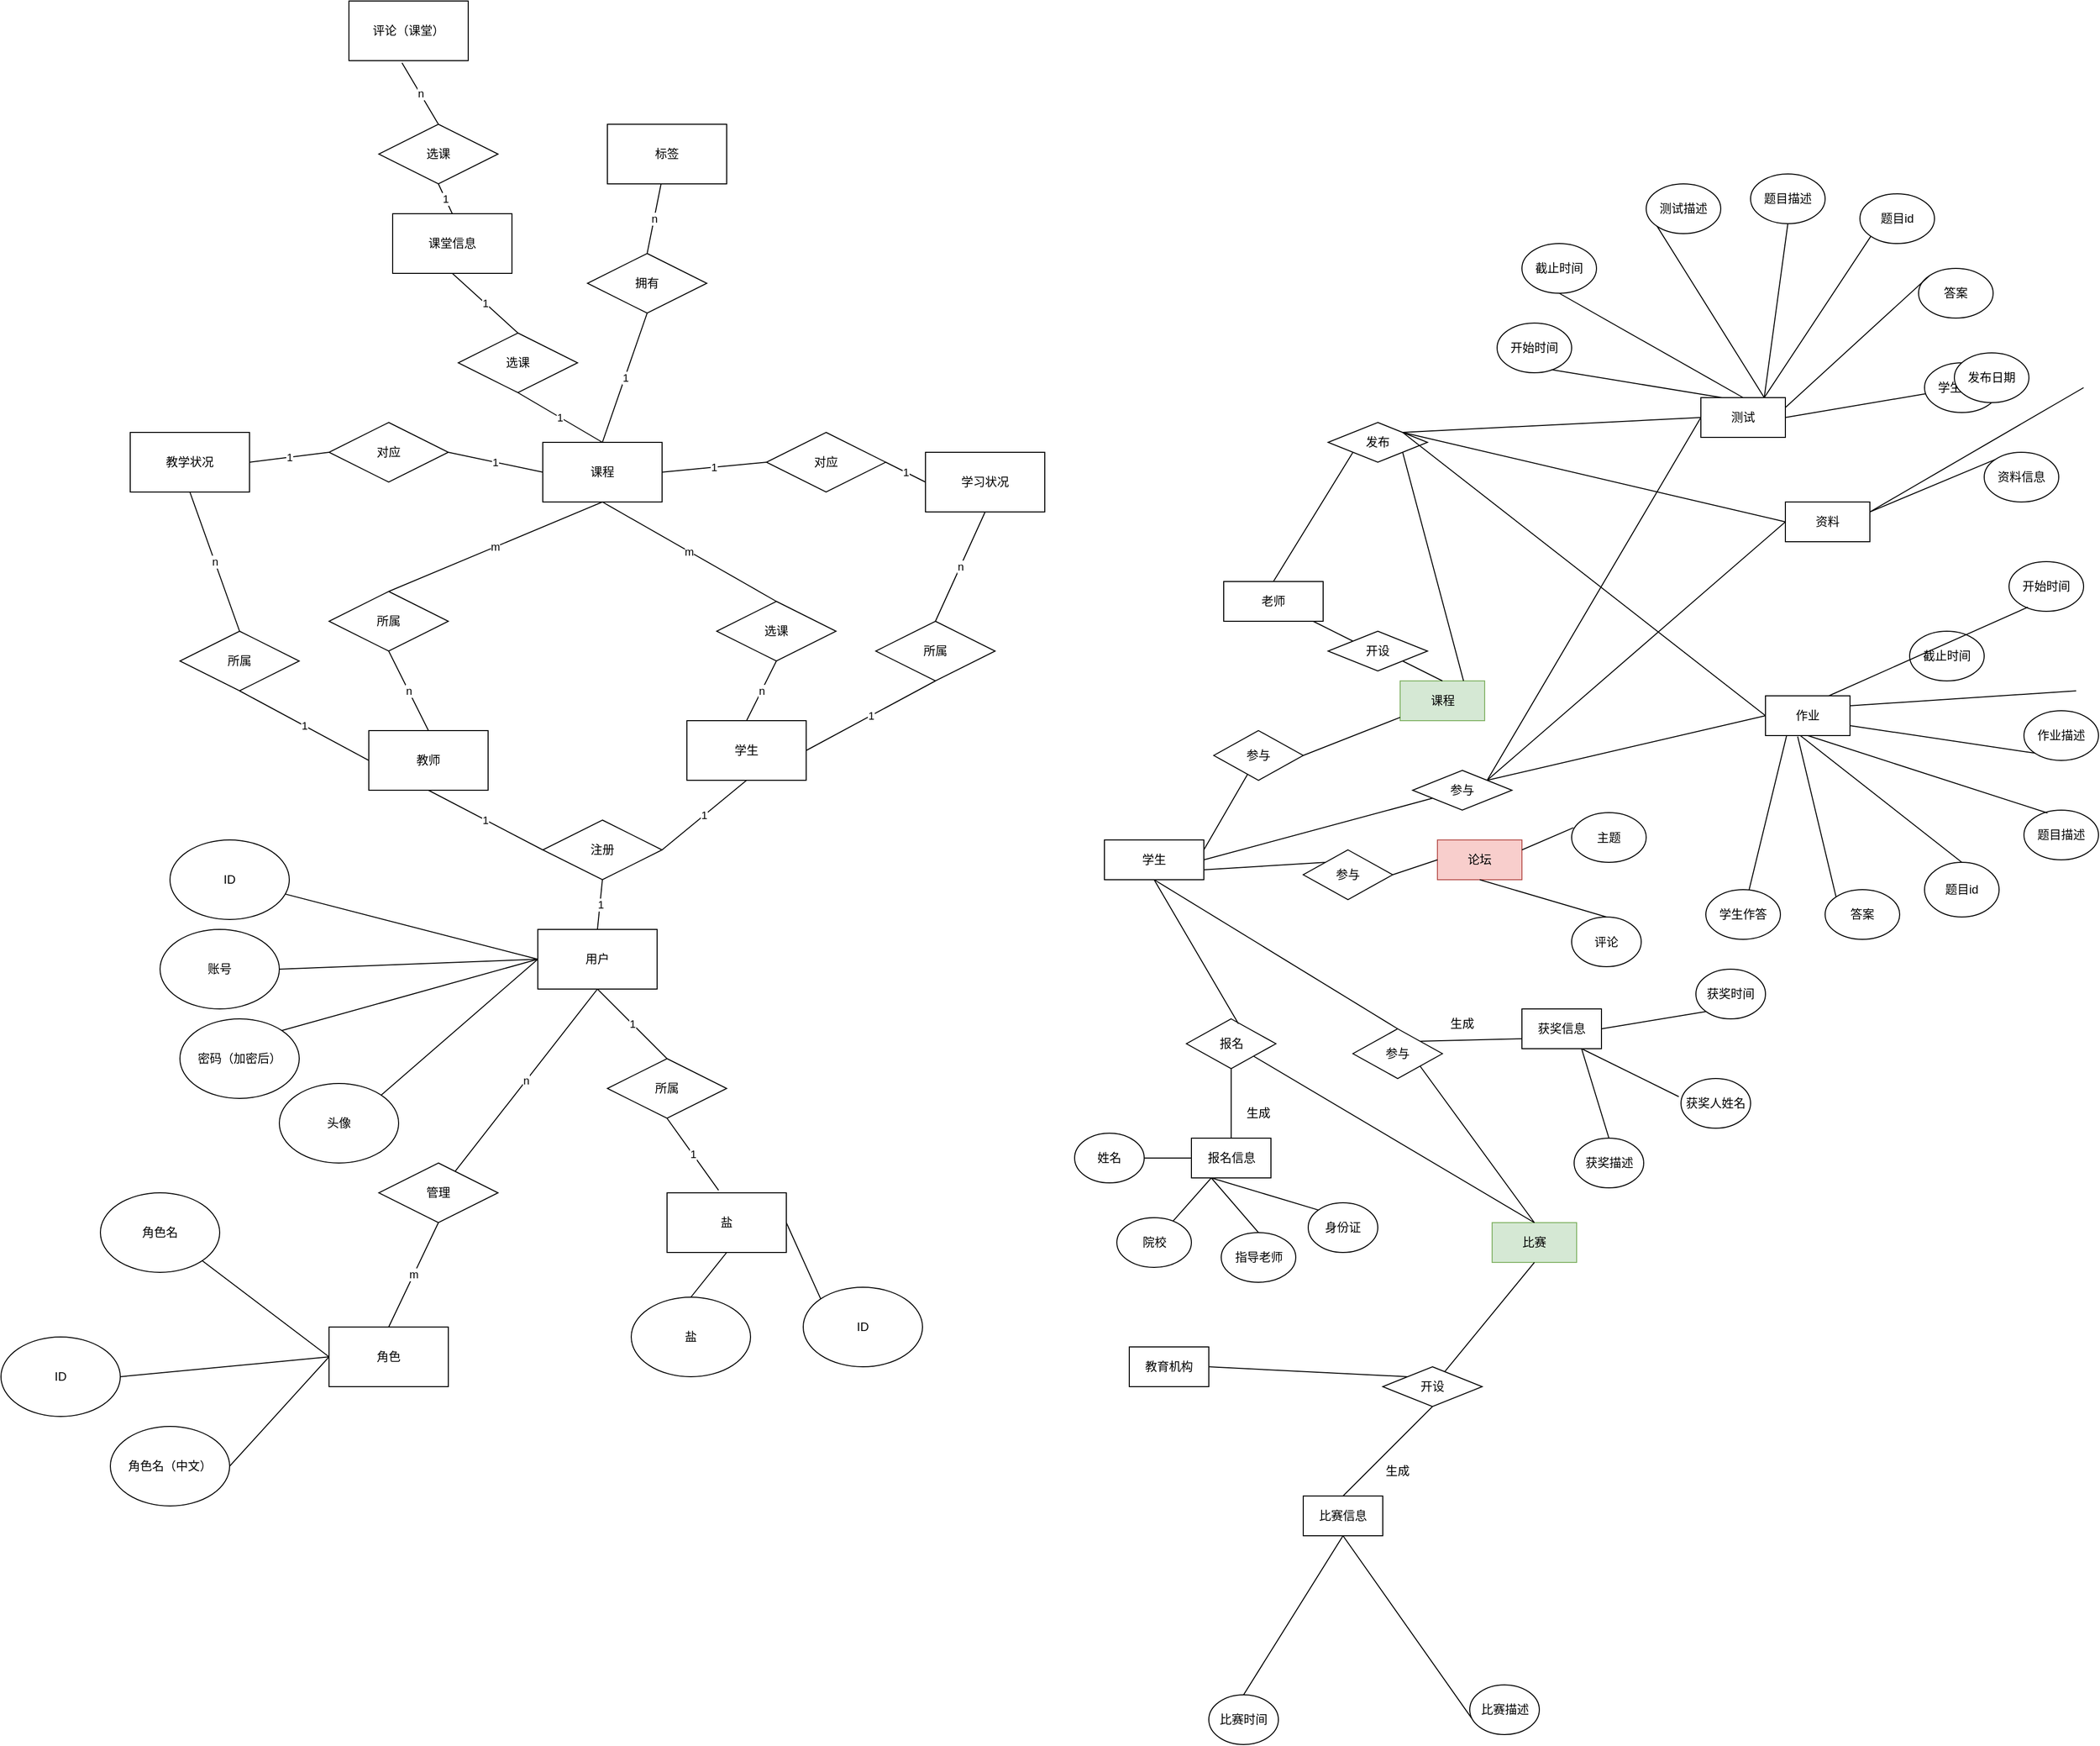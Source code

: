 <mxfile version="24.4.2" type="github">
  <diagram name="第 1 页" id="cqVoouBwEhZ9X5KKcfai">
    <mxGraphModel dx="1952" dy="1838" grid="1" gridSize="10" guides="1" tooltips="1" connect="1" arrows="1" fold="1" page="1" pageScale="1" pageWidth="827" pageHeight="1169" math="0" shadow="0">
      <root>
        <mxCell id="0" />
        <mxCell id="1" parent="0" />
        <mxCell id="4bgU9eHifBUtjP_TErYf-1" value="学生" style="rounded=0;whiteSpace=wrap;html=1;" parent="1" vertex="1">
          <mxGeometry x="470" y="110" width="120" height="60" as="geometry" />
        </mxCell>
        <mxCell id="4bgU9eHifBUtjP_TErYf-2" value="教师" style="rounded=0;whiteSpace=wrap;html=1;" parent="1" vertex="1">
          <mxGeometry x="150" y="120" width="120" height="60" as="geometry" />
        </mxCell>
        <mxCell id="4bgU9eHifBUtjP_TErYf-3" value="角色" style="rounded=0;whiteSpace=wrap;html=1;" parent="1" vertex="1">
          <mxGeometry x="110" y="720" width="120" height="60" as="geometry" />
        </mxCell>
        <mxCell id="4bgU9eHifBUtjP_TErYf-4" value="课程" style="rounded=0;whiteSpace=wrap;html=1;" parent="1" vertex="1">
          <mxGeometry x="325" y="-170" width="120" height="60" as="geometry" />
        </mxCell>
        <mxCell id="4bgU9eHifBUtjP_TErYf-6" value="用户" style="rounded=0;whiteSpace=wrap;html=1;" parent="1" vertex="1">
          <mxGeometry x="320" y="320" width="120" height="60" as="geometry" />
        </mxCell>
        <mxCell id="4bgU9eHifBUtjP_TErYf-8" value="课堂信息" style="rounded=0;whiteSpace=wrap;html=1;" parent="1" vertex="1">
          <mxGeometry x="174" y="-400" width="120" height="60" as="geometry" />
        </mxCell>
        <mxCell id="_ENiOjXf8TxeeVIYlNAx-7" value="" style="edgeStyle=orthogonalEdgeStyle;rounded=0;orthogonalLoop=1;jettySize=auto;html=1;curved=1;strokeColor=none;" parent="1" source="_ENiOjXf8TxeeVIYlNAx-1" target="4bgU9eHifBUtjP_TErYf-4" edge="1">
          <mxGeometry relative="1" as="geometry" />
        </mxCell>
        <mxCell id="_ENiOjXf8TxeeVIYlNAx-1" value="管理" style="rhombus;whiteSpace=wrap;html=1;" parent="1" vertex="1">
          <mxGeometry x="160" y="555" width="120" height="60" as="geometry" />
        </mxCell>
        <mxCell id="_ENiOjXf8TxeeVIYlNAx-10" value="m" style="endArrow=none;html=1;rounded=0;exitX=0.5;exitY=1;exitDx=0;exitDy=0;entryX=0.5;entryY=0;entryDx=0;entryDy=0;" parent="1" source="_ENiOjXf8TxeeVIYlNAx-1" target="4bgU9eHifBUtjP_TErYf-3" edge="1">
          <mxGeometry width="50" height="50" relative="1" as="geometry">
            <mxPoint x="320" y="610" as="sourcePoint" />
            <mxPoint x="190" y="730" as="targetPoint" />
          </mxGeometry>
        </mxCell>
        <mxCell id="_ENiOjXf8TxeeVIYlNAx-12" value="注册" style="rhombus;whiteSpace=wrap;html=1;" parent="1" vertex="1">
          <mxGeometry x="325" y="210" width="120" height="60" as="geometry" />
        </mxCell>
        <mxCell id="_ENiOjXf8TxeeVIYlNAx-14" value="n" style="endArrow=none;html=1;rounded=0;exitX=0.5;exitY=1;exitDx=0;exitDy=0;" parent="1" source="4bgU9eHifBUtjP_TErYf-6" target="_ENiOjXf8TxeeVIYlNAx-1" edge="1">
          <mxGeometry width="50" height="50" relative="1" as="geometry">
            <mxPoint x="390" y="500" as="sourcePoint" />
            <mxPoint x="390" y="530" as="targetPoint" />
          </mxGeometry>
        </mxCell>
        <mxCell id="_ENiOjXf8TxeeVIYlNAx-17" value="1" style="endArrow=none;html=1;rounded=0;entryX=0.5;entryY=0;entryDx=0;entryDy=0;exitX=0.5;exitY=1;exitDx=0;exitDy=0;" parent="1" source="_ENiOjXf8TxeeVIYlNAx-12" target="4bgU9eHifBUtjP_TErYf-6" edge="1">
          <mxGeometry width="50" height="50" relative="1" as="geometry">
            <mxPoint x="400" y="280" as="sourcePoint" />
            <mxPoint x="380" y="310" as="targetPoint" />
          </mxGeometry>
        </mxCell>
        <mxCell id="_ENiOjXf8TxeeVIYlNAx-18" value="1" style="endArrow=none;html=1;rounded=0;entryX=0.5;entryY=1;entryDx=0;entryDy=0;exitX=1;exitY=0.5;exitDx=0;exitDy=0;" parent="1" source="_ENiOjXf8TxeeVIYlNAx-12" target="4bgU9eHifBUtjP_TErYf-1" edge="1">
          <mxGeometry width="50" height="50" relative="1" as="geometry">
            <mxPoint x="515" y="320" as="sourcePoint" />
            <mxPoint x="565" y="270" as="targetPoint" />
          </mxGeometry>
        </mxCell>
        <mxCell id="_ENiOjXf8TxeeVIYlNAx-19" value="1" style="endArrow=none;html=1;rounded=0;entryX=0.5;entryY=1;entryDx=0;entryDy=0;exitX=0;exitY=0.5;exitDx=0;exitDy=0;" parent="1" source="_ENiOjXf8TxeeVIYlNAx-12" target="4bgU9eHifBUtjP_TErYf-2" edge="1">
          <mxGeometry width="50" height="50" relative="1" as="geometry">
            <mxPoint x="515" y="320" as="sourcePoint" />
            <mxPoint x="565" y="270" as="targetPoint" />
          </mxGeometry>
        </mxCell>
        <mxCell id="_ENiOjXf8TxeeVIYlNAx-21" value="所属" style="rhombus;whiteSpace=wrap;html=1;" parent="1" vertex="1">
          <mxGeometry x="110" y="-20" width="120" height="60" as="geometry" />
        </mxCell>
        <mxCell id="_ENiOjXf8TxeeVIYlNAx-22" value="选课" style="rhombus;whiteSpace=wrap;html=1;" parent="1" vertex="1">
          <mxGeometry x="500" y="-10" width="120" height="60" as="geometry" />
        </mxCell>
        <mxCell id="_ENiOjXf8TxeeVIYlNAx-23" value="m" style="endArrow=none;html=1;rounded=0;entryX=0.5;entryY=1;entryDx=0;entryDy=0;exitX=0.5;exitY=0;exitDx=0;exitDy=0;" parent="1" source="_ENiOjXf8TxeeVIYlNAx-21" target="4bgU9eHifBUtjP_TErYf-4" edge="1">
          <mxGeometry width="50" height="50" relative="1" as="geometry">
            <mxPoint x="510" as="sourcePoint" />
            <mxPoint x="560" y="-50" as="targetPoint" />
          </mxGeometry>
        </mxCell>
        <mxCell id="_ENiOjXf8TxeeVIYlNAx-24" value="n" style="endArrow=none;html=1;rounded=0;exitX=0.5;exitY=1;exitDx=0;exitDy=0;entryX=0.5;entryY=0;entryDx=0;entryDy=0;" parent="1" source="_ENiOjXf8TxeeVIYlNAx-21" target="4bgU9eHifBUtjP_TErYf-2" edge="1">
          <mxGeometry width="50" height="50" relative="1" as="geometry">
            <mxPoint x="510" as="sourcePoint" />
            <mxPoint x="560" y="-50" as="targetPoint" />
          </mxGeometry>
        </mxCell>
        <mxCell id="_ENiOjXf8TxeeVIYlNAx-25" value="m" style="endArrow=none;html=1;rounded=0;entryX=0.5;entryY=1;entryDx=0;entryDy=0;exitX=0.5;exitY=0;exitDx=0;exitDy=0;" parent="1" source="_ENiOjXf8TxeeVIYlNAx-22" target="4bgU9eHifBUtjP_TErYf-4" edge="1">
          <mxGeometry width="50" height="50" relative="1" as="geometry">
            <mxPoint x="510" as="sourcePoint" />
            <mxPoint x="560" y="-50" as="targetPoint" />
          </mxGeometry>
        </mxCell>
        <mxCell id="_ENiOjXf8TxeeVIYlNAx-26" value="n" style="endArrow=none;html=1;rounded=0;entryX=0.5;entryY=0;entryDx=0;entryDy=0;exitX=0.5;exitY=1;exitDx=0;exitDy=0;" parent="1" source="_ENiOjXf8TxeeVIYlNAx-22" target="4bgU9eHifBUtjP_TErYf-1" edge="1">
          <mxGeometry width="50" height="50" relative="1" as="geometry">
            <mxPoint x="510" as="sourcePoint" />
            <mxPoint x="560" y="-50" as="targetPoint" />
          </mxGeometry>
        </mxCell>
        <mxCell id="_ENiOjXf8TxeeVIYlNAx-27" value="选课" style="rhombus;whiteSpace=wrap;html=1;" parent="1" vertex="1">
          <mxGeometry x="240" y="-280" width="120" height="60" as="geometry" />
        </mxCell>
        <mxCell id="_ENiOjXf8TxeeVIYlNAx-28" value="1" style="endArrow=none;html=1;rounded=0;entryX=0.5;entryY=1;entryDx=0;entryDy=0;exitX=0.5;exitY=0;exitDx=0;exitDy=0;" parent="1" source="_ENiOjXf8TxeeVIYlNAx-27" target="4bgU9eHifBUtjP_TErYf-8" edge="1">
          <mxGeometry width="50" height="50" relative="1" as="geometry">
            <mxPoint x="510" y="-100" as="sourcePoint" />
            <mxPoint x="560" y="-150" as="targetPoint" />
          </mxGeometry>
        </mxCell>
        <mxCell id="_ENiOjXf8TxeeVIYlNAx-29" value="1" style="endArrow=none;html=1;rounded=0;entryX=0.5;entryY=1;entryDx=0;entryDy=0;exitX=0.5;exitY=0;exitDx=0;exitDy=0;" parent="1" source="4bgU9eHifBUtjP_TErYf-4" target="_ENiOjXf8TxeeVIYlNAx-27" edge="1">
          <mxGeometry width="50" height="50" relative="1" as="geometry">
            <mxPoint x="510" y="-100" as="sourcePoint" />
            <mxPoint x="560" y="-150" as="targetPoint" />
          </mxGeometry>
        </mxCell>
        <mxCell id="_ENiOjXf8TxeeVIYlNAx-30" value="学习状况" style="rounded=0;whiteSpace=wrap;html=1;" parent="1" vertex="1">
          <mxGeometry x="710" y="-160" width="120" height="60" as="geometry" />
        </mxCell>
        <mxCell id="_ENiOjXf8TxeeVIYlNAx-32" value="教学状况" style="rounded=0;whiteSpace=wrap;html=1;" parent="1" vertex="1">
          <mxGeometry x="-90" y="-180" width="120" height="60" as="geometry" />
        </mxCell>
        <mxCell id="_ENiOjXf8TxeeVIYlNAx-40" value="评论（课堂）" style="rounded=0;whiteSpace=wrap;html=1;" parent="1" vertex="1">
          <mxGeometry x="130" y="-614" width="120" height="60" as="geometry" />
        </mxCell>
        <mxCell id="_ENiOjXf8TxeeVIYlNAx-43" value="对应" style="rhombus;whiteSpace=wrap;html=1;" parent="1" vertex="1">
          <mxGeometry x="110" y="-190" width="120" height="60" as="geometry" />
        </mxCell>
        <mxCell id="_ENiOjXf8TxeeVIYlNAx-44" value="对应" style="rhombus;whiteSpace=wrap;html=1;" parent="1" vertex="1">
          <mxGeometry x="550" y="-180" width="120" height="60" as="geometry" />
        </mxCell>
        <mxCell id="_ENiOjXf8TxeeVIYlNAx-45" value="1" style="endArrow=none;html=1;rounded=0;entryX=0;entryY=0.5;entryDx=0;entryDy=0;exitX=1;exitY=0.5;exitDx=0;exitDy=0;" parent="1" source="_ENiOjXf8TxeeVIYlNAx-43" target="4bgU9eHifBUtjP_TErYf-4" edge="1">
          <mxGeometry width="50" height="50" relative="1" as="geometry">
            <mxPoint x="370" as="sourcePoint" />
            <mxPoint x="420" y="-50" as="targetPoint" />
          </mxGeometry>
        </mxCell>
        <mxCell id="_ENiOjXf8TxeeVIYlNAx-46" value="1" style="endArrow=none;html=1;rounded=0;entryX=0;entryY=0.5;entryDx=0;entryDy=0;exitX=1;exitY=0.5;exitDx=0;exitDy=0;" parent="1" source="_ENiOjXf8TxeeVIYlNAx-32" target="_ENiOjXf8TxeeVIYlNAx-43" edge="1">
          <mxGeometry width="50" height="50" relative="1" as="geometry">
            <mxPoint x="370" as="sourcePoint" />
            <mxPoint x="420" y="-50" as="targetPoint" />
          </mxGeometry>
        </mxCell>
        <mxCell id="_ENiOjXf8TxeeVIYlNAx-47" value="1" style="endArrow=none;html=1;rounded=0;entryX=0;entryY=0.5;entryDx=0;entryDy=0;exitX=1;exitY=0.5;exitDx=0;exitDy=0;" parent="1" source="4bgU9eHifBUtjP_TErYf-4" target="_ENiOjXf8TxeeVIYlNAx-44" edge="1">
          <mxGeometry width="50" height="50" relative="1" as="geometry">
            <mxPoint x="370" as="sourcePoint" />
            <mxPoint x="420" y="-50" as="targetPoint" />
          </mxGeometry>
        </mxCell>
        <mxCell id="_ENiOjXf8TxeeVIYlNAx-49" value="1" style="endArrow=none;html=1;rounded=0;entryX=0;entryY=0.5;entryDx=0;entryDy=0;exitX=1;exitY=0.5;exitDx=0;exitDy=0;" parent="1" source="_ENiOjXf8TxeeVIYlNAx-44" target="_ENiOjXf8TxeeVIYlNAx-30" edge="1">
          <mxGeometry width="50" height="50" relative="1" as="geometry">
            <mxPoint x="370" as="sourcePoint" />
            <mxPoint x="420" y="-50" as="targetPoint" />
          </mxGeometry>
        </mxCell>
        <mxCell id="_ENiOjXf8TxeeVIYlNAx-51" value="所属" style="rhombus;whiteSpace=wrap;html=1;" parent="1" vertex="1">
          <mxGeometry x="-40" y="20" width="120" height="60" as="geometry" />
        </mxCell>
        <mxCell id="_ENiOjXf8TxeeVIYlNAx-52" value="所属" style="rhombus;whiteSpace=wrap;html=1;" parent="1" vertex="1">
          <mxGeometry x="660" y="10" width="120" height="60" as="geometry" />
        </mxCell>
        <mxCell id="_ENiOjXf8TxeeVIYlNAx-53" value="1" style="endArrow=none;html=1;rounded=0;entryX=0.5;entryY=1;entryDx=0;entryDy=0;exitX=1;exitY=0.5;exitDx=0;exitDy=0;" parent="1" source="4bgU9eHifBUtjP_TErYf-1" target="_ENiOjXf8TxeeVIYlNAx-52" edge="1">
          <mxGeometry width="50" height="50" relative="1" as="geometry">
            <mxPoint x="370" y="100" as="sourcePoint" />
            <mxPoint x="420" y="50" as="targetPoint" />
          </mxGeometry>
        </mxCell>
        <mxCell id="_ENiOjXf8TxeeVIYlNAx-54" value="n" style="endArrow=none;html=1;rounded=0;entryX=0.5;entryY=1;entryDx=0;entryDy=0;exitX=0.5;exitY=0;exitDx=0;exitDy=0;" parent="1" source="_ENiOjXf8TxeeVIYlNAx-52" target="_ENiOjXf8TxeeVIYlNAx-30" edge="1">
          <mxGeometry width="50" height="50" relative="1" as="geometry">
            <mxPoint x="370" y="100" as="sourcePoint" />
            <mxPoint x="420" y="50" as="targetPoint" />
          </mxGeometry>
        </mxCell>
        <mxCell id="_ENiOjXf8TxeeVIYlNAx-55" value="1" style="endArrow=none;html=1;rounded=0;entryX=0.5;entryY=1;entryDx=0;entryDy=0;exitX=0;exitY=0.5;exitDx=0;exitDy=0;" parent="1" source="4bgU9eHifBUtjP_TErYf-2" target="_ENiOjXf8TxeeVIYlNAx-51" edge="1">
          <mxGeometry width="50" height="50" relative="1" as="geometry">
            <mxPoint x="370" y="100" as="sourcePoint" />
            <mxPoint x="420" y="50" as="targetPoint" />
          </mxGeometry>
        </mxCell>
        <mxCell id="_ENiOjXf8TxeeVIYlNAx-56" value="n" style="endArrow=none;html=1;rounded=0;entryX=0.5;entryY=1;entryDx=0;entryDy=0;exitX=0.5;exitY=0;exitDx=0;exitDy=0;" parent="1" source="_ENiOjXf8TxeeVIYlNAx-51" target="_ENiOjXf8TxeeVIYlNAx-32" edge="1">
          <mxGeometry width="50" height="50" relative="1" as="geometry">
            <mxPoint x="370" y="100" as="sourcePoint" />
            <mxPoint x="420" y="50" as="targetPoint" />
          </mxGeometry>
        </mxCell>
        <mxCell id="_ENiOjXf8TxeeVIYlNAx-58" value="标签" style="rounded=0;whiteSpace=wrap;html=1;" parent="1" vertex="1">
          <mxGeometry x="390" y="-490" width="120" height="60" as="geometry" />
        </mxCell>
        <mxCell id="_ENiOjXf8TxeeVIYlNAx-59" value="拥有" style="rhombus;whiteSpace=wrap;html=1;" parent="1" vertex="1">
          <mxGeometry x="370" y="-360" width="120" height="60" as="geometry" />
        </mxCell>
        <mxCell id="_ENiOjXf8TxeeVIYlNAx-60" value="1" style="endArrow=none;html=1;rounded=0;entryX=0.5;entryY=1;entryDx=0;entryDy=0;exitX=0.5;exitY=0;exitDx=0;exitDy=0;" parent="1" source="4bgU9eHifBUtjP_TErYf-4" target="_ENiOjXf8TxeeVIYlNAx-59" edge="1">
          <mxGeometry width="50" height="50" relative="1" as="geometry">
            <mxPoint x="550" y="-200" as="sourcePoint" />
            <mxPoint x="600" y="-250" as="targetPoint" />
          </mxGeometry>
        </mxCell>
        <mxCell id="_ENiOjXf8TxeeVIYlNAx-61" value="n" style="endArrow=none;html=1;rounded=0;exitX=0.5;exitY=0;exitDx=0;exitDy=0;" parent="1" source="_ENiOjXf8TxeeVIYlNAx-59" target="_ENiOjXf8TxeeVIYlNAx-58" edge="1">
          <mxGeometry width="50" height="50" relative="1" as="geometry">
            <mxPoint x="550" y="-200" as="sourcePoint" />
            <mxPoint x="600" y="-250" as="targetPoint" />
          </mxGeometry>
        </mxCell>
        <mxCell id="_ENiOjXf8TxeeVIYlNAx-62" value="选课" style="rhombus;whiteSpace=wrap;html=1;" parent="1" vertex="1">
          <mxGeometry x="160" y="-490" width="120" height="60" as="geometry" />
        </mxCell>
        <mxCell id="_ENiOjXf8TxeeVIYlNAx-63" value="n" style="endArrow=none;html=1;rounded=0;entryX=0.445;entryY=1.037;entryDx=0;entryDy=0;entryPerimeter=0;exitX=0.5;exitY=0;exitDx=0;exitDy=0;" parent="1" source="_ENiOjXf8TxeeVIYlNAx-62" target="_ENiOjXf8TxeeVIYlNAx-40" edge="1">
          <mxGeometry width="50" height="50" relative="1" as="geometry">
            <mxPoint x="560" y="-300" as="sourcePoint" />
            <mxPoint x="610" y="-350" as="targetPoint" />
          </mxGeometry>
        </mxCell>
        <mxCell id="_ENiOjXf8TxeeVIYlNAx-64" value="1" style="endArrow=none;html=1;rounded=0;entryX=0.5;entryY=1;entryDx=0;entryDy=0;exitX=0.5;exitY=0;exitDx=0;exitDy=0;" parent="1" source="4bgU9eHifBUtjP_TErYf-8" target="_ENiOjXf8TxeeVIYlNAx-62" edge="1">
          <mxGeometry width="50" height="50" relative="1" as="geometry">
            <mxPoint x="560" y="-300" as="sourcePoint" />
            <mxPoint x="610" y="-350" as="targetPoint" />
          </mxGeometry>
        </mxCell>
        <mxCell id="_ENiOjXf8TxeeVIYlNAx-66" value="账号" style="ellipse;whiteSpace=wrap;html=1;" parent="1" vertex="1">
          <mxGeometry x="-60" y="320" width="120" height="80" as="geometry" />
        </mxCell>
        <mxCell id="_ENiOjXf8TxeeVIYlNAx-67" value="ID" style="ellipse;whiteSpace=wrap;html=1;" parent="1" vertex="1">
          <mxGeometry x="-50" y="230" width="120" height="80" as="geometry" />
        </mxCell>
        <mxCell id="_ENiOjXf8TxeeVIYlNAx-68" value="密码（加密后）" style="ellipse;whiteSpace=wrap;html=1;" parent="1" vertex="1">
          <mxGeometry x="-40" y="410" width="120" height="80" as="geometry" />
        </mxCell>
        <mxCell id="_ENiOjXf8TxeeVIYlNAx-69" value="" style="endArrow=none;html=1;rounded=0;exitX=0;exitY=0.5;exitDx=0;exitDy=0;" parent="1" source="4bgU9eHifBUtjP_TErYf-6" target="_ENiOjXf8TxeeVIYlNAx-67" edge="1">
          <mxGeometry width="50" height="50" relative="1" as="geometry">
            <mxPoint x="450" y="340" as="sourcePoint" />
            <mxPoint x="500" y="290" as="targetPoint" />
          </mxGeometry>
        </mxCell>
        <mxCell id="_ENiOjXf8TxeeVIYlNAx-70" value="" style="endArrow=none;html=1;rounded=0;entryX=1;entryY=0.5;entryDx=0;entryDy=0;exitX=0;exitY=0.5;exitDx=0;exitDy=0;" parent="1" source="4bgU9eHifBUtjP_TErYf-6" target="_ENiOjXf8TxeeVIYlNAx-66" edge="1">
          <mxGeometry width="50" height="50" relative="1" as="geometry">
            <mxPoint x="320" y="350" as="sourcePoint" />
            <mxPoint x="500" y="290" as="targetPoint" />
          </mxGeometry>
        </mxCell>
        <mxCell id="_ENiOjXf8TxeeVIYlNAx-71" value="" style="endArrow=none;html=1;rounded=0;exitX=1;exitY=0;exitDx=0;exitDy=0;entryX=0;entryY=0.5;entryDx=0;entryDy=0;" parent="1" source="_ENiOjXf8TxeeVIYlNAx-68" target="4bgU9eHifBUtjP_TErYf-6" edge="1">
          <mxGeometry width="50" height="50" relative="1" as="geometry">
            <mxPoint x="450" y="340" as="sourcePoint" />
            <mxPoint x="320" y="350" as="targetPoint" />
          </mxGeometry>
        </mxCell>
        <mxCell id="_ENiOjXf8TxeeVIYlNAx-72" value="盐" style="rounded=0;whiteSpace=wrap;html=1;" parent="1" vertex="1">
          <mxGeometry x="450" y="585" width="120" height="60" as="geometry" />
        </mxCell>
        <mxCell id="_ENiOjXf8TxeeVIYlNAx-73" value="1" style="endArrow=none;html=1;rounded=0;entryX=0.432;entryY=-0.043;entryDx=0;entryDy=0;entryPerimeter=0;exitX=0.5;exitY=1;exitDx=0;exitDy=0;" parent="1" source="_ENiOjXf8TxeeVIYlNAx-78" target="_ENiOjXf8TxeeVIYlNAx-72" edge="1">
          <mxGeometry width="50" height="50" relative="1" as="geometry">
            <mxPoint x="570" y="410" as="sourcePoint" />
            <mxPoint x="500" y="290" as="targetPoint" />
          </mxGeometry>
        </mxCell>
        <mxCell id="_ENiOjXf8TxeeVIYlNAx-75" value="盐" style="ellipse;whiteSpace=wrap;html=1;" parent="1" vertex="1">
          <mxGeometry x="414" y="690" width="120" height="80" as="geometry" />
        </mxCell>
        <mxCell id="_ENiOjXf8TxeeVIYlNAx-76" value="ID" style="ellipse;whiteSpace=wrap;html=1;" parent="1" vertex="1">
          <mxGeometry x="587" y="680" width="120" height="80" as="geometry" />
        </mxCell>
        <mxCell id="_ENiOjXf8TxeeVIYlNAx-78" value="所属" style="rhombus;whiteSpace=wrap;html=1;" parent="1" vertex="1">
          <mxGeometry x="390" y="450" width="120" height="60" as="geometry" />
        </mxCell>
        <mxCell id="_ENiOjXf8TxeeVIYlNAx-79" value="1" style="endArrow=none;html=1;rounded=0;entryX=0.5;entryY=1;entryDx=0;entryDy=0;exitX=0.5;exitY=0;exitDx=0;exitDy=0;" parent="1" source="_ENiOjXf8TxeeVIYlNAx-78" target="4bgU9eHifBUtjP_TErYf-6" edge="1">
          <mxGeometry width="50" height="50" relative="1" as="geometry">
            <mxPoint x="450" y="540" as="sourcePoint" />
            <mxPoint x="500" y="490" as="targetPoint" />
          </mxGeometry>
        </mxCell>
        <mxCell id="_ENiOjXf8TxeeVIYlNAx-80" value="" style="endArrow=none;html=1;rounded=0;entryX=0;entryY=0;entryDx=0;entryDy=0;exitX=1;exitY=0.5;exitDx=0;exitDy=0;" parent="1" source="_ENiOjXf8TxeeVIYlNAx-72" target="_ENiOjXf8TxeeVIYlNAx-76" edge="1">
          <mxGeometry width="50" height="50" relative="1" as="geometry">
            <mxPoint x="450" y="540" as="sourcePoint" />
            <mxPoint x="500" y="490" as="targetPoint" />
          </mxGeometry>
        </mxCell>
        <mxCell id="_ENiOjXf8TxeeVIYlNAx-81" value="" style="endArrow=none;html=1;rounded=0;entryX=0.5;entryY=1;entryDx=0;entryDy=0;exitX=0.5;exitY=0;exitDx=0;exitDy=0;" parent="1" source="_ENiOjXf8TxeeVIYlNAx-75" target="_ENiOjXf8TxeeVIYlNAx-72" edge="1">
          <mxGeometry width="50" height="50" relative="1" as="geometry">
            <mxPoint x="450" y="840" as="sourcePoint" />
            <mxPoint x="500" y="790" as="targetPoint" />
          </mxGeometry>
        </mxCell>
        <mxCell id="_ENiOjXf8TxeeVIYlNAx-82" value="角色名（中文）" style="ellipse;whiteSpace=wrap;html=1;" parent="1" vertex="1">
          <mxGeometry x="-110" y="820" width="120" height="80" as="geometry" />
        </mxCell>
        <mxCell id="_ENiOjXf8TxeeVIYlNAx-83" value="角色名" style="ellipse;whiteSpace=wrap;html=1;" parent="1" vertex="1">
          <mxGeometry x="-120" y="585" width="120" height="80" as="geometry" />
        </mxCell>
        <mxCell id="_ENiOjXf8TxeeVIYlNAx-84" value="" style="endArrow=none;html=1;rounded=0;exitX=1;exitY=1;exitDx=0;exitDy=0;entryX=0;entryY=0.5;entryDx=0;entryDy=0;" parent="1" source="_ENiOjXf8TxeeVIYlNAx-83" target="4bgU9eHifBUtjP_TErYf-3" edge="1">
          <mxGeometry width="50" height="50" relative="1" as="geometry">
            <mxPoint x="450" y="640" as="sourcePoint" />
            <mxPoint x="130" y="770" as="targetPoint" />
          </mxGeometry>
        </mxCell>
        <mxCell id="_ENiOjXf8TxeeVIYlNAx-85" value="" style="endArrow=none;html=1;rounded=0;entryX=0;entryY=0.5;entryDx=0;entryDy=0;exitX=1;exitY=0.5;exitDx=0;exitDy=0;" parent="1" source="_ENiOjXf8TxeeVIYlNAx-82" target="4bgU9eHifBUtjP_TErYf-3" edge="1">
          <mxGeometry width="50" height="50" relative="1" as="geometry">
            <mxPoint x="450" y="640" as="sourcePoint" />
            <mxPoint x="500" y="590" as="targetPoint" />
          </mxGeometry>
        </mxCell>
        <mxCell id="_ENiOjXf8TxeeVIYlNAx-86" value="ID" style="ellipse;whiteSpace=wrap;html=1;" parent="1" vertex="1">
          <mxGeometry x="-220" y="730" width="120" height="80" as="geometry" />
        </mxCell>
        <mxCell id="_ENiOjXf8TxeeVIYlNAx-88" value="" style="endArrow=none;html=1;rounded=0;entryX=0;entryY=0.5;entryDx=0;entryDy=0;exitX=1;exitY=0.5;exitDx=0;exitDy=0;" parent="1" source="_ENiOjXf8TxeeVIYlNAx-86" target="4bgU9eHifBUtjP_TErYf-3" edge="1">
          <mxGeometry width="50" height="50" relative="1" as="geometry">
            <mxPoint x="250" y="790" as="sourcePoint" />
            <mxPoint x="300" y="740" as="targetPoint" />
          </mxGeometry>
        </mxCell>
        <mxCell id="_ENiOjXf8TxeeVIYlNAx-92" value="头像" style="ellipse;whiteSpace=wrap;html=1;" parent="1" vertex="1">
          <mxGeometry x="60" y="475" width="120" height="80" as="geometry" />
        </mxCell>
        <mxCell id="_ENiOjXf8TxeeVIYlNAx-99" value="" style="endArrow=none;html=1;rounded=0;entryX=0;entryY=0.5;entryDx=0;entryDy=0;exitX=1;exitY=0;exitDx=0;exitDy=0;" parent="1" source="_ENiOjXf8TxeeVIYlNAx-92" target="4bgU9eHifBUtjP_TErYf-6" edge="1">
          <mxGeometry width="50" height="50" relative="1" as="geometry">
            <mxPoint x="470" y="390" as="sourcePoint" />
            <mxPoint x="520" y="340" as="targetPoint" />
          </mxGeometry>
        </mxCell>
        <mxCell id="p0-o4S79YIVxH50bc59x-1" value="老师" style="rounded=0;whiteSpace=wrap;html=1;" vertex="1" parent="1">
          <mxGeometry x="1010" y="-30" width="100" height="40" as="geometry" />
        </mxCell>
        <mxCell id="p0-o4S79YIVxH50bc59x-2" value="学生" style="rounded=0;whiteSpace=wrap;html=1;" vertex="1" parent="1">
          <mxGeometry x="890" y="230" width="100" height="40" as="geometry" />
        </mxCell>
        <mxCell id="p0-o4S79YIVxH50bc59x-3" value="开设" style="rhombus;whiteSpace=wrap;html=1;" vertex="1" parent="1">
          <mxGeometry x="1115" y="20" width="100" height="40" as="geometry" />
        </mxCell>
        <mxCell id="p0-o4S79YIVxH50bc59x-4" value="" style="endArrow=none;html=1;rounded=0;entryX=0;entryY=0;entryDx=0;entryDy=0;" edge="1" parent="1" target="p0-o4S79YIVxH50bc59x-3" source="p0-o4S79YIVxH50bc59x-1">
          <mxGeometry width="50" height="50" relative="1" as="geometry">
            <mxPoint x="1130" y="50" as="sourcePoint" />
            <mxPoint x="1180" as="targetPoint" />
          </mxGeometry>
        </mxCell>
        <mxCell id="p0-o4S79YIVxH50bc59x-5" value="课程" style="rounded=0;whiteSpace=wrap;html=1;fillColor=#d5e8d4;strokeColor=#82b366;" vertex="1" parent="1">
          <mxGeometry x="1187.5" y="70" width="85" height="40" as="geometry" />
        </mxCell>
        <mxCell id="p0-o4S79YIVxH50bc59x-6" value="" style="endArrow=none;html=1;rounded=0;entryX=0.5;entryY=0;entryDx=0;entryDy=0;exitX=1;exitY=1;exitDx=0;exitDy=0;" edge="1" parent="1" target="p0-o4S79YIVxH50bc59x-5" source="p0-o4S79YIVxH50bc59x-3">
          <mxGeometry width="50" height="50" relative="1" as="geometry">
            <mxPoint x="1260" y="90" as="sourcePoint" />
            <mxPoint x="1310" y="40" as="targetPoint" />
          </mxGeometry>
        </mxCell>
        <mxCell id="p0-o4S79YIVxH50bc59x-7" value="参与" style="rhombus;whiteSpace=wrap;html=1;" vertex="1" parent="1">
          <mxGeometry x="1000" y="120" width="90" height="50" as="geometry" />
        </mxCell>
        <mxCell id="p0-o4S79YIVxH50bc59x-8" value="" style="endArrow=none;html=1;rounded=0;exitX=1;exitY=0.25;exitDx=0;exitDy=0;" edge="1" parent="1" source="p0-o4S79YIVxH50bc59x-2" target="p0-o4S79YIVxH50bc59x-7">
          <mxGeometry width="50" height="50" relative="1" as="geometry">
            <mxPoint x="1110" y="210" as="sourcePoint" />
            <mxPoint x="1160" y="160" as="targetPoint" />
          </mxGeometry>
        </mxCell>
        <mxCell id="p0-o4S79YIVxH50bc59x-9" value="" style="endArrow=none;html=1;rounded=0;exitX=1;exitY=0.5;exitDx=0;exitDy=0;" edge="1" parent="1" source="p0-o4S79YIVxH50bc59x-7" target="p0-o4S79YIVxH50bc59x-5">
          <mxGeometry width="50" height="50" relative="1" as="geometry">
            <mxPoint x="1240" y="220" as="sourcePoint" />
            <mxPoint x="1290" y="170" as="targetPoint" />
          </mxGeometry>
        </mxCell>
        <mxCell id="p0-o4S79YIVxH50bc59x-16" value="教育机构" style="rounded=0;whiteSpace=wrap;html=1;" vertex="1" parent="1">
          <mxGeometry x="915" y="740" width="80" height="40" as="geometry" />
        </mxCell>
        <mxCell id="p0-o4S79YIVxH50bc59x-17" value="开设" style="rhombus;whiteSpace=wrap;html=1;" vertex="1" parent="1">
          <mxGeometry x="1170" y="760" width="100" height="40" as="geometry" />
        </mxCell>
        <mxCell id="p0-o4S79YIVxH50bc59x-18" value="比赛" style="rounded=0;whiteSpace=wrap;html=1;fillColor=#d5e8d4;strokeColor=#82b366;" vertex="1" parent="1">
          <mxGeometry x="1280" y="615" width="85" height="40" as="geometry" />
        </mxCell>
        <mxCell id="p0-o4S79YIVxH50bc59x-19" value="参与" style="rhombus;whiteSpace=wrap;html=1;" vertex="1" parent="1">
          <mxGeometry x="1140" y="420" width="90" height="50" as="geometry" />
        </mxCell>
        <mxCell id="p0-o4S79YIVxH50bc59x-20" value="" style="endArrow=none;html=1;rounded=0;exitX=0.5;exitY=0;exitDx=0;exitDy=0;entryX=0.5;entryY=1;entryDx=0;entryDy=0;" edge="1" parent="1" source="p0-o4S79YIVxH50bc59x-19" target="p0-o4S79YIVxH50bc59x-2">
          <mxGeometry width="50" height="50" relative="1" as="geometry">
            <mxPoint x="1010" y="380" as="sourcePoint" />
            <mxPoint x="1060" y="330" as="targetPoint" />
          </mxGeometry>
        </mxCell>
        <mxCell id="p0-o4S79YIVxH50bc59x-22" value="" style="endArrow=none;html=1;rounded=0;entryX=0;entryY=0;entryDx=0;entryDy=0;exitX=1;exitY=0.5;exitDx=0;exitDy=0;" edge="1" parent="1" source="p0-o4S79YIVxH50bc59x-16" target="p0-o4S79YIVxH50bc59x-17">
          <mxGeometry width="50" height="50" relative="1" as="geometry">
            <mxPoint x="1155" y="720" as="sourcePoint" />
            <mxPoint x="1205" y="670" as="targetPoint" />
          </mxGeometry>
        </mxCell>
        <mxCell id="p0-o4S79YIVxH50bc59x-23" value="" style="endArrow=none;html=1;rounded=0;entryX=0.5;entryY=1;entryDx=0;entryDy=0;" edge="1" parent="1" source="p0-o4S79YIVxH50bc59x-17" target="p0-o4S79YIVxH50bc59x-18">
          <mxGeometry width="50" height="50" relative="1" as="geometry">
            <mxPoint x="1325" y="750" as="sourcePoint" />
            <mxPoint x="1375" y="700" as="targetPoint" />
          </mxGeometry>
        </mxCell>
        <mxCell id="p0-o4S79YIVxH50bc59x-24" value="比赛描述" style="ellipse;whiteSpace=wrap;html=1;" vertex="1" parent="1">
          <mxGeometry x="1257.5" y="1080" width="70" height="50" as="geometry" />
        </mxCell>
        <mxCell id="p0-o4S79YIVxH50bc59x-25" value="院校" style="ellipse;whiteSpace=wrap;html=1;" vertex="1" parent="1">
          <mxGeometry x="902.5" y="610" width="75" height="50" as="geometry" />
        </mxCell>
        <mxCell id="p0-o4S79YIVxH50bc59x-28" value="参与" style="rhombus;whiteSpace=wrap;html=1;" vertex="1" parent="1">
          <mxGeometry x="1090" y="240" width="90" height="50" as="geometry" />
        </mxCell>
        <mxCell id="p0-o4S79YIVxH50bc59x-29" value="" style="endArrow=none;html=1;rounded=0;entryX=0;entryY=0;entryDx=0;entryDy=0;exitX=1;exitY=0.75;exitDx=0;exitDy=0;" edge="1" parent="1" source="p0-o4S79YIVxH50bc59x-2" target="p0-o4S79YIVxH50bc59x-28">
          <mxGeometry width="50" height="50" relative="1" as="geometry">
            <mxPoint x="1110" y="320" as="sourcePoint" />
            <mxPoint x="1160" y="270" as="targetPoint" />
          </mxGeometry>
        </mxCell>
        <mxCell id="p0-o4S79YIVxH50bc59x-30" value="论坛" style="rounded=0;whiteSpace=wrap;html=1;fillColor=#f8cecc;strokeColor=#b85450;" vertex="1" parent="1">
          <mxGeometry x="1225" y="230" width="85" height="40" as="geometry" />
        </mxCell>
        <mxCell id="p0-o4S79YIVxH50bc59x-31" value="评论" style="ellipse;whiteSpace=wrap;html=1;" vertex="1" parent="1">
          <mxGeometry x="1360" y="307.5" width="70" height="50" as="geometry" />
        </mxCell>
        <mxCell id="p0-o4S79YIVxH50bc59x-32" value="主题" style="ellipse;whiteSpace=wrap;html=1;" vertex="1" parent="1">
          <mxGeometry x="1360" y="202.5" width="75" height="50" as="geometry" />
        </mxCell>
        <mxCell id="p0-o4S79YIVxH50bc59x-33" value="" style="endArrow=none;html=1;rounded=0;entryX=0;entryY=0.5;entryDx=0;entryDy=0;exitX=1;exitY=0.5;exitDx=0;exitDy=0;" edge="1" parent="1" source="p0-o4S79YIVxH50bc59x-28" target="p0-o4S79YIVxH50bc59x-30">
          <mxGeometry width="50" height="50" relative="1" as="geometry">
            <mxPoint x="1220" y="360" as="sourcePoint" />
            <mxPoint x="1270" y="310" as="targetPoint" />
          </mxGeometry>
        </mxCell>
        <mxCell id="p0-o4S79YIVxH50bc59x-34" value="" style="endArrow=none;html=1;rounded=0;entryX=0.024;entryY=0.304;entryDx=0;entryDy=0;entryPerimeter=0;exitX=1;exitY=0.25;exitDx=0;exitDy=0;" edge="1" parent="1" source="p0-o4S79YIVxH50bc59x-30" target="p0-o4S79YIVxH50bc59x-32">
          <mxGeometry width="50" height="50" relative="1" as="geometry">
            <mxPoint x="1380" y="350" as="sourcePoint" />
            <mxPoint x="1420" y="300" as="targetPoint" />
          </mxGeometry>
        </mxCell>
        <mxCell id="p0-o4S79YIVxH50bc59x-35" value="" style="endArrow=none;html=1;rounded=0;exitX=0.5;exitY=0;exitDx=0;exitDy=0;entryX=0.5;entryY=1;entryDx=0;entryDy=0;" edge="1" parent="1" source="p0-o4S79YIVxH50bc59x-31" target="p0-o4S79YIVxH50bc59x-30">
          <mxGeometry width="50" height="50" relative="1" as="geometry">
            <mxPoint x="1290" y="410" as="sourcePoint" />
            <mxPoint x="1340" y="360" as="targetPoint" />
          </mxGeometry>
        </mxCell>
        <mxCell id="p0-o4S79YIVxH50bc59x-37" value="测试&lt;span style=&quot;color: rgba(0, 0, 0, 0); font-family: monospace; font-size: 0px; text-align: start; text-wrap: nowrap;&quot;&gt;%3CmxGraphModel%3E%3Croot%3E%3CmxCell%20id%3D%220%22%2F%3E%3CmxCell%20id%3D%221%22%20parent%3D%220%22%2F%3E%3CmxCell%20id%3D%222%22%20value%3D%22%E8%AF%BE%E7%A8%8B%22%20style%3D%22rounded%3D0%3BwhiteSpace%3Dwrap%3Bhtml%3D1%3BfillColor%3D%23d5e8d4%3BstrokeColor%3D%2382b366%3B%22%20vertex%3D%221%22%20parent%3D%221%22%3E%3CmxGeometry%20x%3D%221198%22%20y%3D%22100%22%20width%3D%2285%22%20height%3D%2240%22%20as%3D%22geometry%22%2F%3E%3C%2FmxCell%3E%3C%2Froot%3E%3C%2FmxGraphModel%3E&lt;/span&gt;" style="rounded=0;whiteSpace=wrap;html=1;" vertex="1" parent="1">
          <mxGeometry x="1490" y="-215" width="85" height="40" as="geometry" />
        </mxCell>
        <mxCell id="p0-o4S79YIVxH50bc59x-38" value="资料" style="rounded=0;whiteSpace=wrap;html=1;" vertex="1" parent="1">
          <mxGeometry x="1575" y="-110" width="85" height="40" as="geometry" />
        </mxCell>
        <mxCell id="p0-o4S79YIVxH50bc59x-39" value="作业" style="rounded=0;whiteSpace=wrap;html=1;" vertex="1" parent="1">
          <mxGeometry x="1555" y="85" width="85" height="40" as="geometry" />
        </mxCell>
        <mxCell id="p0-o4S79YIVxH50bc59x-41" value="发布" style="rhombus;whiteSpace=wrap;html=1;" vertex="1" parent="1">
          <mxGeometry x="1115" y="-190" width="100" height="40" as="geometry" />
        </mxCell>
        <mxCell id="p0-o4S79YIVxH50bc59x-44" value="" style="endArrow=none;html=1;rounded=0;exitX=0.75;exitY=0;exitDx=0;exitDy=0;entryX=1;entryY=1;entryDx=0;entryDy=0;" edge="1" parent="1" source="p0-o4S79YIVxH50bc59x-5" target="p0-o4S79YIVxH50bc59x-41">
          <mxGeometry width="50" height="50" relative="1" as="geometry">
            <mxPoint x="1220" y="110" as="sourcePoint" />
            <mxPoint x="1270" y="60" as="targetPoint" />
          </mxGeometry>
        </mxCell>
        <mxCell id="p0-o4S79YIVxH50bc59x-46" value="" style="endArrow=none;html=1;rounded=0;exitX=1;exitY=0;exitDx=0;exitDy=0;entryX=0;entryY=0.5;entryDx=0;entryDy=0;" edge="1" parent="1" source="p0-o4S79YIVxH50bc59x-41" target="p0-o4S79YIVxH50bc59x-37">
          <mxGeometry width="50" height="50" relative="1" as="geometry">
            <mxPoint x="1310" y="-50" as="sourcePoint" />
            <mxPoint x="1360" y="-100" as="targetPoint" />
          </mxGeometry>
        </mxCell>
        <mxCell id="p0-o4S79YIVxH50bc59x-48" value="" style="endArrow=none;html=1;rounded=0;entryX=0;entryY=0.5;entryDx=0;entryDy=0;exitX=1;exitY=0;exitDx=0;exitDy=0;" edge="1" parent="1" source="p0-o4S79YIVxH50bc59x-41" target="p0-o4S79YIVxH50bc59x-38">
          <mxGeometry width="50" height="50" relative="1" as="geometry">
            <mxPoint x="1346" y="-10" as="sourcePoint" />
            <mxPoint x="1530" y="10" as="targetPoint" />
          </mxGeometry>
        </mxCell>
        <mxCell id="p0-o4S79YIVxH50bc59x-51" value="" style="endArrow=none;html=1;rounded=0;exitX=1;exitY=0;exitDx=0;exitDy=0;entryX=0;entryY=0.5;entryDx=0;entryDy=0;" edge="1" parent="1" source="p0-o4S79YIVxH50bc59x-41" target="p0-o4S79YIVxH50bc59x-39">
          <mxGeometry width="50" height="50" relative="1" as="geometry">
            <mxPoint x="1397.5" y="50" as="sourcePoint" />
            <mxPoint x="1530" y="120" as="targetPoint" />
          </mxGeometry>
        </mxCell>
        <mxCell id="p0-o4S79YIVxH50bc59x-52" value="开始时间" style="ellipse;whiteSpace=wrap;html=1;" vertex="1" parent="1">
          <mxGeometry x="1285" y="-290" width="75" height="50" as="geometry" />
        </mxCell>
        <mxCell id="p0-o4S79YIVxH50bc59x-53" value="截止时间" style="ellipse;whiteSpace=wrap;html=1;" vertex="1" parent="1">
          <mxGeometry x="1310" y="-370" width="75" height="50" as="geometry" />
        </mxCell>
        <mxCell id="p0-o4S79YIVxH50bc59x-54" value="测试描述" style="ellipse;whiteSpace=wrap;html=1;" vertex="1" parent="1">
          <mxGeometry x="1435" y="-430" width="75" height="50" as="geometry" />
        </mxCell>
        <mxCell id="p0-o4S79YIVxH50bc59x-55" value="" style="endArrow=none;html=1;rounded=0;entryX=0;entryY=1;entryDx=0;entryDy=0;exitX=0.5;exitY=0;exitDx=0;exitDy=0;" edge="1" parent="1" source="p0-o4S79YIVxH50bc59x-1" target="p0-o4S79YIVxH50bc59x-41">
          <mxGeometry width="50" height="50" relative="1" as="geometry">
            <mxPoint x="1100" y="10" as="sourcePoint" />
            <mxPoint x="1150" y="-40" as="targetPoint" />
          </mxGeometry>
        </mxCell>
        <mxCell id="p0-o4S79YIVxH50bc59x-59" value="" style="endArrow=none;html=1;rounded=0;entryX=0.727;entryY=0.937;entryDx=0;entryDy=0;entryPerimeter=0;exitX=0.25;exitY=0;exitDx=0;exitDy=0;" edge="1" parent="1" source="p0-o4S79YIVxH50bc59x-37" target="p0-o4S79YIVxH50bc59x-52">
          <mxGeometry width="50" height="50" relative="1" as="geometry">
            <mxPoint x="1390" y="-120" as="sourcePoint" />
            <mxPoint x="1440" y="-170" as="targetPoint" />
          </mxGeometry>
        </mxCell>
        <mxCell id="p0-o4S79YIVxH50bc59x-60" value="" style="endArrow=none;html=1;rounded=0;entryX=0.5;entryY=1;entryDx=0;entryDy=0;exitX=0.5;exitY=0;exitDx=0;exitDy=0;" edge="1" parent="1" source="p0-o4S79YIVxH50bc59x-37" target="p0-o4S79YIVxH50bc59x-53">
          <mxGeometry width="50" height="50" relative="1" as="geometry">
            <mxPoint x="1526" y="-190" as="sourcePoint" />
            <mxPoint x="1445" y="-223" as="targetPoint" />
          </mxGeometry>
        </mxCell>
        <mxCell id="p0-o4S79YIVxH50bc59x-61" value="" style="endArrow=none;html=1;rounded=0;entryX=0;entryY=1;entryDx=0;entryDy=0;exitX=0.75;exitY=0;exitDx=0;exitDy=0;" edge="1" parent="1" source="p0-o4S79YIVxH50bc59x-37" target="p0-o4S79YIVxH50bc59x-54">
          <mxGeometry width="50" height="50" relative="1" as="geometry">
            <mxPoint x="1536" y="-180" as="sourcePoint" />
            <mxPoint x="1455" y="-213" as="targetPoint" />
          </mxGeometry>
        </mxCell>
        <mxCell id="p0-o4S79YIVxH50bc59x-62" value="题目描述" style="ellipse;whiteSpace=wrap;html=1;" vertex="1" parent="1">
          <mxGeometry x="1540" y="-440" width="75" height="50" as="geometry" />
        </mxCell>
        <mxCell id="p0-o4S79YIVxH50bc59x-64" value="题目id" style="ellipse;whiteSpace=wrap;html=1;" vertex="1" parent="1">
          <mxGeometry x="1650" y="-420" width="75" height="50" as="geometry" />
        </mxCell>
        <mxCell id="p0-o4S79YIVxH50bc59x-66" value="学生作答" style="ellipse;whiteSpace=wrap;html=1;" vertex="1" parent="1">
          <mxGeometry x="1715" y="-250" width="75" height="50" as="geometry" />
        </mxCell>
        <mxCell id="p0-o4S79YIVxH50bc59x-67" value="答案" style="ellipse;whiteSpace=wrap;html=1;" vertex="1" parent="1">
          <mxGeometry x="1709" y="-345" width="75" height="50" as="geometry" />
        </mxCell>
        <mxCell id="p0-o4S79YIVxH50bc59x-69" value="" style="endArrow=none;html=1;rounded=0;entryX=0.5;entryY=1;entryDx=0;entryDy=0;exitX=0.75;exitY=0;exitDx=0;exitDy=0;" edge="1" parent="1" source="p0-o4S79YIVxH50bc59x-37" target="p0-o4S79YIVxH50bc59x-62">
          <mxGeometry width="50" height="50" relative="1" as="geometry">
            <mxPoint x="1560" y="-200" as="sourcePoint" />
            <mxPoint x="1620" y="-290" as="targetPoint" />
          </mxGeometry>
        </mxCell>
        <mxCell id="p0-o4S79YIVxH50bc59x-70" value="" style="endArrow=none;html=1;rounded=0;entryX=0;entryY=1;entryDx=0;entryDy=0;exitX=0.75;exitY=0;exitDx=0;exitDy=0;" edge="1" parent="1" source="p0-o4S79YIVxH50bc59x-37" target="p0-o4S79YIVxH50bc59x-64">
          <mxGeometry width="50" height="50" relative="1" as="geometry">
            <mxPoint x="1564" y="-210" as="sourcePoint" />
            <mxPoint x="1588" y="-320" as="targetPoint" />
          </mxGeometry>
        </mxCell>
        <mxCell id="p0-o4S79YIVxH50bc59x-71" value="" style="endArrow=none;html=1;rounded=0;entryX=0;entryY=0;entryDx=0;entryDy=0;exitX=1;exitY=0.25;exitDx=0;exitDy=0;" edge="1" parent="1" source="p0-o4S79YIVxH50bc59x-37" target="p0-o4S79YIVxH50bc59x-67">
          <mxGeometry width="50" height="50" relative="1" as="geometry">
            <mxPoint x="1564" y="-210" as="sourcePoint" />
            <mxPoint x="1661" y="-317" as="targetPoint" />
          </mxGeometry>
        </mxCell>
        <mxCell id="p0-o4S79YIVxH50bc59x-72" value="" style="endArrow=none;html=1;rounded=0;exitX=1;exitY=0.5;exitDx=0;exitDy=0;" edge="1" parent="1" source="p0-o4S79YIVxH50bc59x-37" target="p0-o4S79YIVxH50bc59x-66">
          <mxGeometry width="50" height="50" relative="1" as="geometry">
            <mxPoint x="1580" y="-200" as="sourcePoint" />
            <mxPoint x="1671" y="-307" as="targetPoint" />
          </mxGeometry>
        </mxCell>
        <mxCell id="p0-o4S79YIVxH50bc59x-73" value="参与" style="rhombus;whiteSpace=wrap;html=1;" vertex="1" parent="1">
          <mxGeometry x="1200" y="160" width="100" height="40" as="geometry" />
        </mxCell>
        <mxCell id="p0-o4S79YIVxH50bc59x-75" value="" style="endArrow=none;html=1;rounded=0;exitX=1;exitY=0.5;exitDx=0;exitDy=0;" edge="1" parent="1" source="p0-o4S79YIVxH50bc59x-2" target="p0-o4S79YIVxH50bc59x-73">
          <mxGeometry width="50" height="50" relative="1" as="geometry">
            <mxPoint x="920" y="290" as="sourcePoint" />
            <mxPoint x="1039" y="171" as="targetPoint" />
          </mxGeometry>
        </mxCell>
        <mxCell id="p0-o4S79YIVxH50bc59x-76" value="" style="endArrow=none;html=1;rounded=0;exitX=1;exitY=0;exitDx=0;exitDy=0;entryX=0;entryY=0.5;entryDx=0;entryDy=0;" edge="1" parent="1" source="p0-o4S79YIVxH50bc59x-73" target="p0-o4S79YIVxH50bc59x-37">
          <mxGeometry width="50" height="50" relative="1" as="geometry">
            <mxPoint x="1100" y="155" as="sourcePoint" />
            <mxPoint x="1490" y="-200" as="targetPoint" />
          </mxGeometry>
        </mxCell>
        <mxCell id="p0-o4S79YIVxH50bc59x-77" value="" style="endArrow=none;html=1;rounded=0;exitX=1;exitY=0;exitDx=0;exitDy=0;entryX=0;entryY=0.5;entryDx=0;entryDy=0;" edge="1" parent="1" source="p0-o4S79YIVxH50bc59x-73" target="p0-o4S79YIVxH50bc59x-38">
          <mxGeometry width="50" height="50" relative="1" as="geometry">
            <mxPoint x="1285" y="180" as="sourcePoint" />
            <mxPoint x="1500" y="-190" as="targetPoint" />
          </mxGeometry>
        </mxCell>
        <mxCell id="p0-o4S79YIVxH50bc59x-79" value="" style="endArrow=none;html=1;rounded=0;exitX=1;exitY=0;exitDx=0;exitDy=0;entryX=0;entryY=0.5;entryDx=0;entryDy=0;" edge="1" parent="1" source="p0-o4S79YIVxH50bc59x-73" target="p0-o4S79YIVxH50bc59x-39">
          <mxGeometry width="50" height="50" relative="1" as="geometry">
            <mxPoint x="1285" y="180" as="sourcePoint" />
            <mxPoint x="1585" y="-80" as="targetPoint" />
          </mxGeometry>
        </mxCell>
        <mxCell id="p0-o4S79YIVxH50bc59x-81" value="发布日期" style="ellipse;whiteSpace=wrap;html=1;" vertex="1" parent="1">
          <mxGeometry x="1745" y="-260" width="75" height="50" as="geometry" />
        </mxCell>
        <mxCell id="p0-o4S79YIVxH50bc59x-82" value="资料信息" style="ellipse;whiteSpace=wrap;html=1;" vertex="1" parent="1">
          <mxGeometry x="1775" y="-160" width="75" height="50" as="geometry" />
        </mxCell>
        <mxCell id="p0-o4S79YIVxH50bc59x-83" value="" style="endArrow=none;html=1;rounded=0;exitX=1;exitY=0.25;exitDx=0;exitDy=0;entryX=0;entryY=0.5;entryDx=0;entryDy=0;" edge="1" parent="1" source="p0-o4S79YIVxH50bc59x-38">
          <mxGeometry width="50" height="50" relative="1" as="geometry">
            <mxPoint x="1530" y="-120" as="sourcePoint" />
            <mxPoint x="1875" y="-225" as="targetPoint" />
          </mxGeometry>
        </mxCell>
        <mxCell id="p0-o4S79YIVxH50bc59x-84" value="" style="endArrow=none;html=1;rounded=0;exitX=1;exitY=0.25;exitDx=0;exitDy=0;entryX=0;entryY=0;entryDx=0;entryDy=0;" edge="1" parent="1" source="p0-o4S79YIVxH50bc59x-38" target="p0-o4S79YIVxH50bc59x-82">
          <mxGeometry width="50" height="50" relative="1" as="geometry">
            <mxPoint x="1540" y="-100" as="sourcePoint" />
            <mxPoint x="1620" y="-145" as="targetPoint" />
          </mxGeometry>
        </mxCell>
        <mxCell id="p0-o4S79YIVxH50bc59x-85" value="开始时间" style="ellipse;whiteSpace=wrap;html=1;" vertex="1" parent="1">
          <mxGeometry x="1800" y="-50" width="75" height="50" as="geometry" />
        </mxCell>
        <mxCell id="p0-o4S79YIVxH50bc59x-86" value="截止时间" style="ellipse;whiteSpace=wrap;html=1;" vertex="1" parent="1">
          <mxGeometry x="1700" y="20" width="75" height="50" as="geometry" />
        </mxCell>
        <mxCell id="p0-o4S79YIVxH50bc59x-87" value="作业描述" style="ellipse;whiteSpace=wrap;html=1;" vertex="1" parent="1">
          <mxGeometry x="1815" y="100" width="75" height="50" as="geometry" />
        </mxCell>
        <mxCell id="p0-o4S79YIVxH50bc59x-88" value="" style="endArrow=none;html=1;rounded=0;entryX=0.253;entryY=0.916;entryDx=0;entryDy=0;entryPerimeter=0;exitX=0.75;exitY=0;exitDx=0;exitDy=0;" edge="1" parent="1" target="p0-o4S79YIVxH50bc59x-85" source="p0-o4S79YIVxH50bc59x-39">
          <mxGeometry width="50" height="50" relative="1" as="geometry">
            <mxPoint x="1550" y="80" as="sourcePoint" />
            <mxPoint x="1732.025" y="-8.15" as="targetPoint" />
          </mxGeometry>
        </mxCell>
        <mxCell id="p0-o4S79YIVxH50bc59x-89" value="" style="endArrow=none;html=1;rounded=0;entryX=0.5;entryY=1;entryDx=0;entryDy=0;exitX=1;exitY=0.25;exitDx=0;exitDy=0;" edge="1" parent="1" source="p0-o4S79YIVxH50bc59x-39">
          <mxGeometry width="50" height="50" relative="1" as="geometry">
            <mxPoint x="1850" y="125" as="sourcePoint" />
            <mxPoint x="1867.5" y="80" as="targetPoint" />
          </mxGeometry>
        </mxCell>
        <mxCell id="p0-o4S79YIVxH50bc59x-90" value="" style="endArrow=none;html=1;rounded=0;entryX=0;entryY=1;entryDx=0;entryDy=0;exitX=1;exitY=0.75;exitDx=0;exitDy=0;" edge="1" parent="1" target="p0-o4S79YIVxH50bc59x-87" source="p0-o4S79YIVxH50bc59x-39">
          <mxGeometry width="50" height="50" relative="1" as="geometry">
            <mxPoint x="1871" y="125" as="sourcePoint" />
            <mxPoint x="1772" y="127" as="targetPoint" />
          </mxGeometry>
        </mxCell>
        <mxCell id="p0-o4S79YIVxH50bc59x-91" value="题目描述" style="ellipse;whiteSpace=wrap;html=1;" vertex="1" parent="1">
          <mxGeometry x="1815" y="200" width="75" height="50" as="geometry" />
        </mxCell>
        <mxCell id="p0-o4S79YIVxH50bc59x-92" value="题目id" style="ellipse;whiteSpace=wrap;html=1;" vertex="1" parent="1">
          <mxGeometry x="1715" y="252.5" width="75" height="55" as="geometry" />
        </mxCell>
        <mxCell id="p0-o4S79YIVxH50bc59x-93" value="学生作答" style="ellipse;whiteSpace=wrap;html=1;" vertex="1" parent="1">
          <mxGeometry x="1495" y="280" width="75" height="50" as="geometry" />
        </mxCell>
        <mxCell id="p0-o4S79YIVxH50bc59x-94" value="答案" style="ellipse;whiteSpace=wrap;html=1;" vertex="1" parent="1">
          <mxGeometry x="1615" y="280" width="75" height="50" as="geometry" />
        </mxCell>
        <mxCell id="p0-o4S79YIVxH50bc59x-95" value="" style="endArrow=none;html=1;rounded=0;entryX=0.316;entryY=0.057;entryDx=0;entryDy=0;exitX=0.5;exitY=1;exitDx=0;exitDy=0;entryPerimeter=0;" edge="1" parent="1" target="p0-o4S79YIVxH50bc59x-91" source="p0-o4S79YIVxH50bc59x-39">
          <mxGeometry width="50" height="50" relative="1" as="geometry">
            <mxPoint x="1871" y="125" as="sourcePoint" />
            <mxPoint x="1937" y="50" as="targetPoint" />
          </mxGeometry>
        </mxCell>
        <mxCell id="p0-o4S79YIVxH50bc59x-96" value="" style="endArrow=none;html=1;rounded=0;entryX=0.5;entryY=0;entryDx=0;entryDy=0;exitX=0.412;exitY=1;exitDx=0;exitDy=0;exitPerimeter=0;" edge="1" parent="1" target="p0-o4S79YIVxH50bc59x-92" source="p0-o4S79YIVxH50bc59x-39">
          <mxGeometry width="50" height="50" relative="1" as="geometry">
            <mxPoint x="1871" y="125" as="sourcePoint" />
            <mxPoint x="1905" y="20" as="targetPoint" />
          </mxGeometry>
        </mxCell>
        <mxCell id="p0-o4S79YIVxH50bc59x-97" value="" style="endArrow=none;html=1;rounded=0;entryX=0;entryY=0;entryDx=0;entryDy=0;exitX=0.381;exitY=1.025;exitDx=0;exitDy=0;exitPerimeter=0;" edge="1" parent="1" target="p0-o4S79YIVxH50bc59x-94" source="p0-o4S79YIVxH50bc59x-39">
          <mxGeometry width="50" height="50" relative="1" as="geometry">
            <mxPoint x="1892" y="135" as="sourcePoint" />
            <mxPoint x="1978" y="23" as="targetPoint" />
          </mxGeometry>
        </mxCell>
        <mxCell id="p0-o4S79YIVxH50bc59x-98" value="" style="endArrow=none;html=1;rounded=0;exitX=0.25;exitY=1;exitDx=0;exitDy=0;" edge="1" parent="1" target="p0-o4S79YIVxH50bc59x-93" source="p0-o4S79YIVxH50bc59x-39">
          <mxGeometry width="50" height="50" relative="1" as="geometry">
            <mxPoint x="1892" y="145" as="sourcePoint" />
            <mxPoint x="1988" y="33" as="targetPoint" />
          </mxGeometry>
        </mxCell>
        <mxCell id="p0-o4S79YIVxH50bc59x-100" value="比赛信息" style="rounded=0;whiteSpace=wrap;html=1;" vertex="1" parent="1">
          <mxGeometry x="1090" y="890" width="80" height="40" as="geometry" />
        </mxCell>
        <mxCell id="p0-o4S79YIVxH50bc59x-101" value="" style="endArrow=none;html=1;rounded=0;entryX=0.027;entryY=0.671;entryDx=0;entryDy=0;entryPerimeter=0;exitX=0.5;exitY=1;exitDx=0;exitDy=0;" edge="1" parent="1" source="p0-o4S79YIVxH50bc59x-100" target="p0-o4S79YIVxH50bc59x-24">
          <mxGeometry width="50" height="50" relative="1" as="geometry">
            <mxPoint x="1155" y="950" as="sourcePoint" />
            <mxPoint x="1215" y="890" as="targetPoint" />
          </mxGeometry>
        </mxCell>
        <mxCell id="p0-o4S79YIVxH50bc59x-102" value="比赛时间" style="ellipse;whiteSpace=wrap;html=1;" vertex="1" parent="1">
          <mxGeometry x="995" y="1090" width="70" height="50" as="geometry" />
        </mxCell>
        <mxCell id="p0-o4S79YIVxH50bc59x-103" value="姓名" style="ellipse;whiteSpace=wrap;html=1;" vertex="1" parent="1">
          <mxGeometry x="860" y="525" width="70" height="50" as="geometry" />
        </mxCell>
        <mxCell id="p0-o4S79YIVxH50bc59x-106" value="" style="endArrow=none;html=1;rounded=0;exitX=0.5;exitY=0;exitDx=0;exitDy=0;entryX=0.5;entryY=1;entryDx=0;entryDy=0;" edge="1" parent="1" source="p0-o4S79YIVxH50bc59x-102" target="p0-o4S79YIVxH50bc59x-100">
          <mxGeometry width="50" height="50" relative="1" as="geometry">
            <mxPoint x="1215" y="830" as="sourcePoint" />
            <mxPoint x="1265" y="780" as="targetPoint" />
          </mxGeometry>
        </mxCell>
        <mxCell id="p0-o4S79YIVxH50bc59x-107" value="" style="endArrow=none;html=1;rounded=0;exitX=0.5;exitY=0;exitDx=0;exitDy=0;entryX=0.5;entryY=1;entryDx=0;entryDy=0;" edge="1" parent="1" source="p0-o4S79YIVxH50bc59x-100" target="p0-o4S79YIVxH50bc59x-17">
          <mxGeometry width="50" height="50" relative="1" as="geometry">
            <mxPoint x="1215" y="830" as="sourcePoint" />
            <mxPoint x="1265" y="780" as="targetPoint" />
          </mxGeometry>
        </mxCell>
        <mxCell id="p0-o4S79YIVxH50bc59x-108" value="生成" style="text;html=1;align=center;verticalAlign=middle;whiteSpace=wrap;rounded=0;" vertex="1" parent="1">
          <mxGeometry x="1155" y="850" width="60" height="30" as="geometry" />
        </mxCell>
        <mxCell id="p0-o4S79YIVxH50bc59x-111" value="报名" style="rhombus;whiteSpace=wrap;html=1;" vertex="1" parent="1">
          <mxGeometry x="972.5" y="410" width="90" height="50" as="geometry" />
        </mxCell>
        <mxCell id="p0-o4S79YIVxH50bc59x-112" value="" style="endArrow=none;html=1;rounded=0;exitX=1;exitY=1;exitDx=0;exitDy=0;entryX=0.5;entryY=0;entryDx=0;entryDy=0;" edge="1" parent="1" source="p0-o4S79YIVxH50bc59x-19" target="p0-o4S79YIVxH50bc59x-18">
          <mxGeometry width="50" height="50" relative="1" as="geometry">
            <mxPoint x="1130" y="570" as="sourcePoint" />
            <mxPoint x="1180" y="600" as="targetPoint" />
          </mxGeometry>
        </mxCell>
        <mxCell id="p0-o4S79YIVxH50bc59x-113" value="" style="endArrow=none;html=1;rounded=0;exitX=0.5;exitY=1;exitDx=0;exitDy=0;entryX=0.581;entryY=0.098;entryDx=0;entryDy=0;entryPerimeter=0;" edge="1" parent="1" source="p0-o4S79YIVxH50bc59x-2" target="p0-o4S79YIVxH50bc59x-111">
          <mxGeometry width="50" height="50" relative="1" as="geometry">
            <mxPoint x="1130" y="570" as="sourcePoint" />
            <mxPoint x="1180" y="520" as="targetPoint" />
          </mxGeometry>
        </mxCell>
        <mxCell id="p0-o4S79YIVxH50bc59x-114" value="" style="endArrow=none;html=1;rounded=0;exitX=1;exitY=1;exitDx=0;exitDy=0;entryX=0.5;entryY=0;entryDx=0;entryDy=0;" edge="1" parent="1" source="p0-o4S79YIVxH50bc59x-111" target="p0-o4S79YIVxH50bc59x-18">
          <mxGeometry width="50" height="50" relative="1" as="geometry">
            <mxPoint x="1168" y="433" as="sourcePoint" />
            <mxPoint x="1190" y="600" as="targetPoint" />
          </mxGeometry>
        </mxCell>
        <mxCell id="p0-o4S79YIVxH50bc59x-115" value="报名信息" style="rounded=0;whiteSpace=wrap;html=1;" vertex="1" parent="1">
          <mxGeometry x="977.5" y="530" width="80" height="40" as="geometry" />
        </mxCell>
        <mxCell id="p0-o4S79YIVxH50bc59x-117" value="指导老师" style="ellipse;whiteSpace=wrap;html=1;" vertex="1" parent="1">
          <mxGeometry x="1007.5" y="625" width="75" height="50" as="geometry" />
        </mxCell>
        <mxCell id="p0-o4S79YIVxH50bc59x-118" value="" style="endArrow=none;html=1;rounded=0;entryX=0;entryY=0.5;entryDx=0;entryDy=0;exitX=1;exitY=0.5;exitDx=0;exitDy=0;" edge="1" parent="1" source="p0-o4S79YIVxH50bc59x-103" target="p0-o4S79YIVxH50bc59x-115">
          <mxGeometry width="50" height="50" relative="1" as="geometry">
            <mxPoint x="920" y="545" as="sourcePoint" />
            <mxPoint x="1127.5" y="535" as="targetPoint" />
          </mxGeometry>
        </mxCell>
        <mxCell id="p0-o4S79YIVxH50bc59x-119" value="" style="endArrow=none;html=1;rounded=0;entryX=0.25;entryY=1;entryDx=0;entryDy=0;" edge="1" parent="1" source="p0-o4S79YIVxH50bc59x-25" target="p0-o4S79YIVxH50bc59x-115">
          <mxGeometry width="50" height="50" relative="1" as="geometry">
            <mxPoint x="930" y="555" as="sourcePoint" />
            <mxPoint x="1000" y="555" as="targetPoint" />
          </mxGeometry>
        </mxCell>
        <mxCell id="p0-o4S79YIVxH50bc59x-120" value="" style="endArrow=none;html=1;rounded=0;entryX=0.25;entryY=1;entryDx=0;entryDy=0;exitX=0.5;exitY=0;exitDx=0;exitDy=0;" edge="1" parent="1" source="p0-o4S79YIVxH50bc59x-117" target="p0-o4S79YIVxH50bc59x-115">
          <mxGeometry width="50" height="50" relative="1" as="geometry">
            <mxPoint x="971" y="624" as="sourcePoint" />
            <mxPoint x="1020" y="575" as="targetPoint" />
          </mxGeometry>
        </mxCell>
        <mxCell id="p0-o4S79YIVxH50bc59x-121" value="" style="endArrow=none;html=1;rounded=0;entryX=0.5;entryY=1;entryDx=0;entryDy=0;" edge="1" parent="1" source="p0-o4S79YIVxH50bc59x-115" target="p0-o4S79YIVxH50bc59x-111">
          <mxGeometry width="50" height="50" relative="1" as="geometry">
            <mxPoint x="930" y="555" as="sourcePoint" />
            <mxPoint x="988" y="560" as="targetPoint" />
          </mxGeometry>
        </mxCell>
        <mxCell id="p0-o4S79YIVxH50bc59x-122" value="生成" style="text;html=1;align=center;verticalAlign=middle;whiteSpace=wrap;rounded=0;" vertex="1" parent="1">
          <mxGeometry x="1015" y="490" width="60" height="30" as="geometry" />
        </mxCell>
        <mxCell id="p0-o4S79YIVxH50bc59x-124" value="获奖信息" style="rounded=0;whiteSpace=wrap;html=1;" vertex="1" parent="1">
          <mxGeometry x="1310" y="400" width="80" height="40" as="geometry" />
        </mxCell>
        <mxCell id="p0-o4S79YIVxH50bc59x-125" value="" style="endArrow=none;html=1;rounded=0;entryX=1;entryY=0;entryDx=0;entryDy=0;exitX=0;exitY=0.75;exitDx=0;exitDy=0;" edge="1" parent="1" source="p0-o4S79YIVxH50bc59x-124" target="p0-o4S79YIVxH50bc59x-19">
          <mxGeometry width="50" height="50" relative="1" as="geometry">
            <mxPoint x="1055" y="635" as="sourcePoint" />
            <mxPoint x="1008" y="580" as="targetPoint" />
          </mxGeometry>
        </mxCell>
        <mxCell id="p0-o4S79YIVxH50bc59x-126" value="生成" style="text;html=1;align=center;verticalAlign=middle;whiteSpace=wrap;rounded=0;" vertex="1" parent="1">
          <mxGeometry x="1220" y="400" width="60" height="30" as="geometry" />
        </mxCell>
        <mxCell id="p0-o4S79YIVxH50bc59x-127" value="获奖描述" style="ellipse;whiteSpace=wrap;html=1;" vertex="1" parent="1">
          <mxGeometry x="1362.5" y="530" width="70" height="50" as="geometry" />
        </mxCell>
        <mxCell id="p0-o4S79YIVxH50bc59x-128" value="获奖时间" style="ellipse;whiteSpace=wrap;html=1;" vertex="1" parent="1">
          <mxGeometry x="1485" y="360" width="70" height="50" as="geometry" />
        </mxCell>
        <mxCell id="p0-o4S79YIVxH50bc59x-129" value="获奖人姓名" style="ellipse;whiteSpace=wrap;html=1;" vertex="1" parent="1">
          <mxGeometry x="1470" y="470" width="70" height="50" as="geometry" />
        </mxCell>
        <mxCell id="p0-o4S79YIVxH50bc59x-130" value="身份证" style="ellipse;whiteSpace=wrap;html=1;" vertex="1" parent="1">
          <mxGeometry x="1095" y="595" width="70" height="50" as="geometry" />
        </mxCell>
        <mxCell id="p0-o4S79YIVxH50bc59x-131" value="" style="endArrow=none;html=1;rounded=0;entryX=0.25;entryY=1;entryDx=0;entryDy=0;exitX=0;exitY=0;exitDx=0;exitDy=0;" edge="1" parent="1" source="p0-o4S79YIVxH50bc59x-130" target="p0-o4S79YIVxH50bc59x-115">
          <mxGeometry width="50" height="50" relative="1" as="geometry">
            <mxPoint x="1055" y="635" as="sourcePoint" />
            <mxPoint x="1008" y="580" as="targetPoint" />
          </mxGeometry>
        </mxCell>
        <mxCell id="p0-o4S79YIVxH50bc59x-132" value="" style="endArrow=none;html=1;rounded=0;entryX=1;entryY=0.5;entryDx=0;entryDy=0;exitX=0;exitY=1;exitDx=0;exitDy=0;" edge="1" parent="1" source="p0-o4S79YIVxH50bc59x-128" target="p0-o4S79YIVxH50bc59x-124">
          <mxGeometry width="50" height="50" relative="1" as="geometry">
            <mxPoint x="1510" y="451" as="sourcePoint" />
            <mxPoint x="1403" y="419" as="targetPoint" />
            <Array as="points" />
          </mxGeometry>
        </mxCell>
        <mxCell id="p0-o4S79YIVxH50bc59x-133" value="" style="endArrow=none;html=1;rounded=0;exitX=0.75;exitY=1;exitDx=0;exitDy=0;entryX=0.5;entryY=0;entryDx=0;entryDy=0;" edge="1" parent="1" source="p0-o4S79YIVxH50bc59x-124" target="p0-o4S79YIVxH50bc59x-127">
          <mxGeometry width="50" height="50" relative="1" as="geometry">
            <mxPoint x="1218" y="468" as="sourcePoint" />
            <mxPoint x="1333" y="625" as="targetPoint" />
          </mxGeometry>
        </mxCell>
        <mxCell id="p0-o4S79YIVxH50bc59x-134" value="" style="endArrow=none;html=1;rounded=0;exitX=0.75;exitY=1;exitDx=0;exitDy=0;entryX=-0.032;entryY=0.365;entryDx=0;entryDy=0;entryPerimeter=0;" edge="1" parent="1" source="p0-o4S79YIVxH50bc59x-124" target="p0-o4S79YIVxH50bc59x-129">
          <mxGeometry width="50" height="50" relative="1" as="geometry">
            <mxPoint x="1380" y="450" as="sourcePoint" />
            <mxPoint x="1395" y="530" as="targetPoint" />
          </mxGeometry>
        </mxCell>
      </root>
    </mxGraphModel>
  </diagram>
</mxfile>
